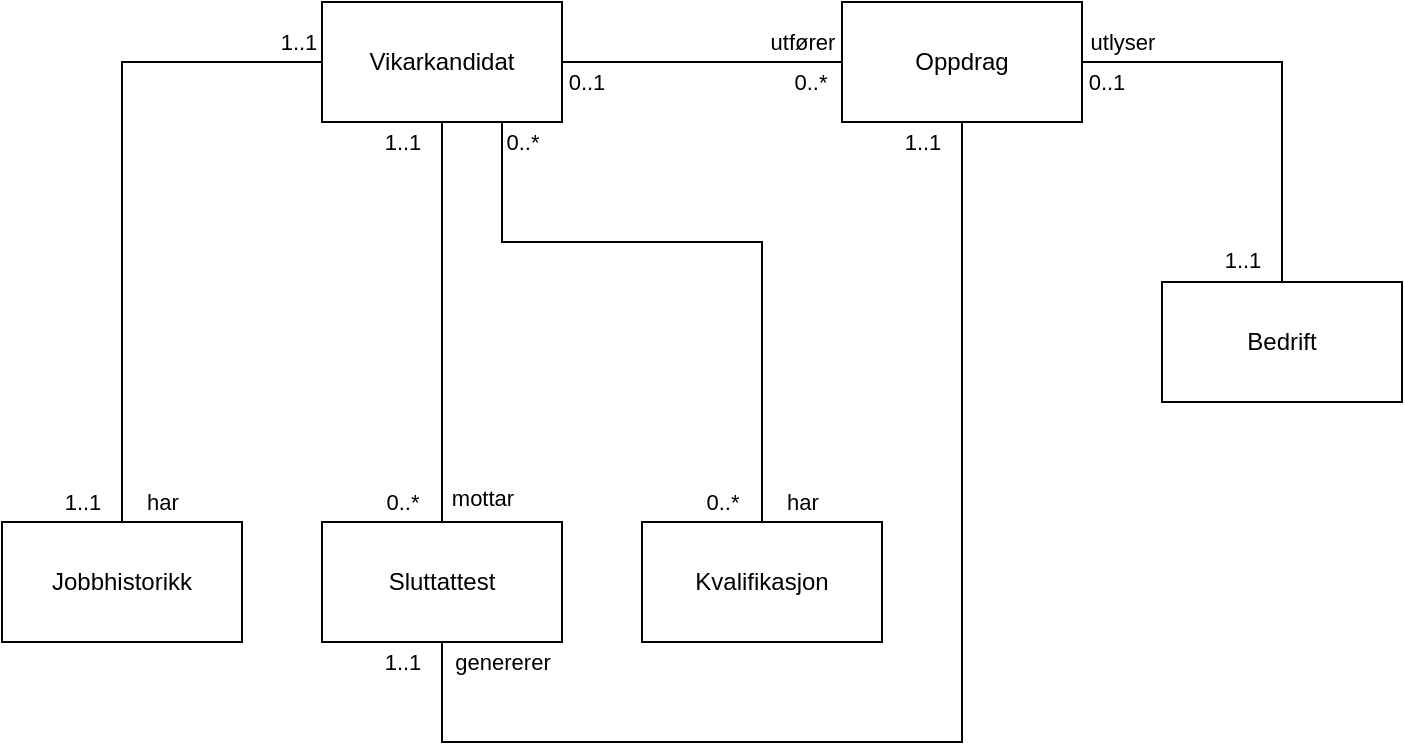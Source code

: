 <mxfile version="22.0.3" type="device">
  <diagram name="Page-1" id="MDU4zzkmZFwZaLuamZVd">
    <mxGraphModel dx="1314" dy="924" grid="1" gridSize="10" guides="1" tooltips="1" connect="1" arrows="1" fold="1" page="1" pageScale="1" pageWidth="827" pageHeight="1169" math="0" shadow="0">
      <root>
        <mxCell id="0" />
        <mxCell id="1" parent="0" />
        <mxCell id="E-XLUzfwLiWo2k8OuGa1-10" style="edgeStyle=orthogonalEdgeStyle;rounded=0;orthogonalLoop=1;jettySize=auto;html=1;entryX=0.5;entryY=0;entryDx=0;entryDy=0;endArrow=none;endFill=0;" edge="1" parent="1" source="E-XLUzfwLiWo2k8OuGa1-1" target="E-XLUzfwLiWo2k8OuGa1-3">
          <mxGeometry relative="1" as="geometry" />
        </mxCell>
        <mxCell id="E-XLUzfwLiWo2k8OuGa1-33" value="0..*" style="edgeLabel;html=1;align=center;verticalAlign=middle;resizable=0;points=[];" vertex="1" connectable="0" parent="E-XLUzfwLiWo2k8OuGa1-10">
          <mxGeometry x="0.82" y="4" relative="1" as="geometry">
            <mxPoint x="-24" y="8" as="offset" />
          </mxGeometry>
        </mxCell>
        <mxCell id="E-XLUzfwLiWo2k8OuGa1-34" value="mottar" style="edgeLabel;html=1;align=center;verticalAlign=middle;resizable=0;points=[];" vertex="1" connectable="0" parent="E-XLUzfwLiWo2k8OuGa1-10">
          <mxGeometry x="0.88" y="-1" relative="1" as="geometry">
            <mxPoint x="21" as="offset" />
          </mxGeometry>
        </mxCell>
        <mxCell id="E-XLUzfwLiWo2k8OuGa1-35" value="1..1" style="edgeLabel;html=1;align=center;verticalAlign=middle;resizable=0;points=[];" vertex="1" connectable="0" parent="E-XLUzfwLiWo2k8OuGa1-10">
          <mxGeometry x="-0.79" y="-3" relative="1" as="geometry">
            <mxPoint x="-17" y="-11" as="offset" />
          </mxGeometry>
        </mxCell>
        <mxCell id="E-XLUzfwLiWo2k8OuGa1-11" style="edgeStyle=orthogonalEdgeStyle;rounded=0;orthogonalLoop=1;jettySize=auto;html=1;entryX=0;entryY=0.5;entryDx=0;entryDy=0;endArrow=none;endFill=0;" edge="1" parent="1" source="E-XLUzfwLiWo2k8OuGa1-1" target="E-XLUzfwLiWo2k8OuGa1-4">
          <mxGeometry relative="1" as="geometry" />
        </mxCell>
        <mxCell id="E-XLUzfwLiWo2k8OuGa1-22" value="0..1" style="edgeLabel;html=1;align=center;verticalAlign=middle;resizable=0;points=[];" vertex="1" connectable="0" parent="E-XLUzfwLiWo2k8OuGa1-11">
          <mxGeometry x="-0.829" relative="1" as="geometry">
            <mxPoint y="10" as="offset" />
          </mxGeometry>
        </mxCell>
        <mxCell id="E-XLUzfwLiWo2k8OuGa1-23" value="0..*" style="edgeLabel;html=1;align=center;verticalAlign=middle;resizable=0;points=[];" vertex="1" connectable="0" parent="E-XLUzfwLiWo2k8OuGa1-11">
          <mxGeometry x="0.7" y="-1" relative="1" as="geometry">
            <mxPoint x="5" y="9" as="offset" />
          </mxGeometry>
        </mxCell>
        <mxCell id="E-XLUzfwLiWo2k8OuGa1-24" value="utfører" style="edgeLabel;html=1;align=center;verticalAlign=middle;resizable=0;points=[];" vertex="1" connectable="0" parent="E-XLUzfwLiWo2k8OuGa1-11">
          <mxGeometry x="0.743" y="3" relative="1" as="geometry">
            <mxPoint x="-2" y="-7" as="offset" />
          </mxGeometry>
        </mxCell>
        <mxCell id="E-XLUzfwLiWo2k8OuGa1-12" style="edgeStyle=orthogonalEdgeStyle;rounded=0;orthogonalLoop=1;jettySize=auto;html=1;entryX=0.5;entryY=0;entryDx=0;entryDy=0;exitX=0.75;exitY=1;exitDx=0;exitDy=0;endArrow=none;endFill=0;" edge="1" parent="1" source="E-XLUzfwLiWo2k8OuGa1-1" target="E-XLUzfwLiWo2k8OuGa1-6">
          <mxGeometry relative="1" as="geometry">
            <Array as="points">
              <mxPoint x="260" y="260" />
              <mxPoint x="390" y="260" />
            </Array>
          </mxGeometry>
        </mxCell>
        <mxCell id="E-XLUzfwLiWo2k8OuGa1-29" value="0..*" style="edgeLabel;html=1;align=center;verticalAlign=middle;resizable=0;points=[];" vertex="1" connectable="0" parent="E-XLUzfwLiWo2k8OuGa1-12">
          <mxGeometry x="0.867" y="2" relative="1" as="geometry">
            <mxPoint x="-22" y="12" as="offset" />
          </mxGeometry>
        </mxCell>
        <mxCell id="E-XLUzfwLiWo2k8OuGa1-30" value="har" style="edgeLabel;html=1;align=center;verticalAlign=middle;resizable=0;points=[];" vertex="1" connectable="0" parent="E-XLUzfwLiWo2k8OuGa1-12">
          <mxGeometry x="0.921" y="3" relative="1" as="geometry">
            <mxPoint x="17" y="3" as="offset" />
          </mxGeometry>
        </mxCell>
        <mxCell id="E-XLUzfwLiWo2k8OuGa1-31" value="0..*" style="edgeLabel;html=1;align=center;verticalAlign=middle;resizable=0;points=[];" vertex="1" connectable="0" parent="E-XLUzfwLiWo2k8OuGa1-12">
          <mxGeometry x="-0.921" y="2" relative="1" as="geometry">
            <mxPoint x="8" y="-3" as="offset" />
          </mxGeometry>
        </mxCell>
        <mxCell id="E-XLUzfwLiWo2k8OuGa1-1" value="Vikarkandidat" style="rounded=0;whiteSpace=wrap;html=1;" vertex="1" parent="1">
          <mxGeometry x="170" y="140" width="120" height="60" as="geometry" />
        </mxCell>
        <mxCell id="E-XLUzfwLiWo2k8OuGa1-3" value="Sluttattest" style="rounded=0;whiteSpace=wrap;html=1;" vertex="1" parent="1">
          <mxGeometry x="170" y="400" width="120" height="60" as="geometry" />
        </mxCell>
        <mxCell id="E-XLUzfwLiWo2k8OuGa1-15" style="edgeStyle=orthogonalEdgeStyle;rounded=0;orthogonalLoop=1;jettySize=auto;html=1;entryX=0.5;entryY=1;entryDx=0;entryDy=0;endArrow=none;endFill=0;" edge="1" parent="1" source="E-XLUzfwLiWo2k8OuGa1-4" target="E-XLUzfwLiWo2k8OuGa1-3">
          <mxGeometry relative="1" as="geometry">
            <Array as="points">
              <mxPoint x="490" y="510" />
              <mxPoint x="230" y="510" />
            </Array>
          </mxGeometry>
        </mxCell>
        <mxCell id="E-XLUzfwLiWo2k8OuGa1-18" value="1..1" style="edgeLabel;html=1;align=center;verticalAlign=middle;resizable=0;points=[];" vertex="1" connectable="0" parent="E-XLUzfwLiWo2k8OuGa1-15">
          <mxGeometry x="0.865" y="-1" relative="1" as="geometry">
            <mxPoint x="-21" y="-32" as="offset" />
          </mxGeometry>
        </mxCell>
        <mxCell id="E-XLUzfwLiWo2k8OuGa1-19" value="1..1" style="edgeLabel;html=1;align=center;verticalAlign=middle;resizable=0;points=[];" vertex="1" connectable="0" parent="E-XLUzfwLiWo2k8OuGa1-15">
          <mxGeometry x="-0.935" y="-2" relative="1" as="geometry">
            <mxPoint x="-18" y="-10" as="offset" />
          </mxGeometry>
        </mxCell>
        <mxCell id="E-XLUzfwLiWo2k8OuGa1-28" value="genererer" style="edgeLabel;html=1;align=center;verticalAlign=middle;resizable=0;points=[];" vertex="1" connectable="0" parent="E-XLUzfwLiWo2k8OuGa1-15">
          <mxGeometry x="0.952" y="-3" relative="1" as="geometry">
            <mxPoint x="27" y="-5" as="offset" />
          </mxGeometry>
        </mxCell>
        <mxCell id="E-XLUzfwLiWo2k8OuGa1-4" value="Oppdrag" style="rounded=0;whiteSpace=wrap;html=1;" vertex="1" parent="1">
          <mxGeometry x="430" y="140" width="120" height="60" as="geometry" />
        </mxCell>
        <mxCell id="E-XLUzfwLiWo2k8OuGa1-5" value="Jobbhistorikk" style="rounded=0;whiteSpace=wrap;html=1;" vertex="1" parent="1">
          <mxGeometry x="10" y="400" width="120" height="60" as="geometry" />
        </mxCell>
        <mxCell id="E-XLUzfwLiWo2k8OuGa1-6" value="Kvalifikasjon" style="rounded=0;whiteSpace=wrap;html=1;" vertex="1" parent="1">
          <mxGeometry x="330" y="400" width="120" height="60" as="geometry" />
        </mxCell>
        <mxCell id="E-XLUzfwLiWo2k8OuGa1-13" style="edgeStyle=orthogonalEdgeStyle;rounded=0;orthogonalLoop=1;jettySize=auto;html=1;entryX=1;entryY=0.5;entryDx=0;entryDy=0;exitX=0.5;exitY=0;exitDx=0;exitDy=0;endArrow=none;endFill=0;" edge="1" parent="1" source="E-XLUzfwLiWo2k8OuGa1-7" target="E-XLUzfwLiWo2k8OuGa1-4">
          <mxGeometry relative="1" as="geometry" />
        </mxCell>
        <mxCell id="E-XLUzfwLiWo2k8OuGa1-20" value="0..1" style="edgeLabel;html=1;align=center;verticalAlign=middle;resizable=0;points=[];" vertex="1" connectable="0" parent="E-XLUzfwLiWo2k8OuGa1-13">
          <mxGeometry x="0.886" y="-2" relative="1" as="geometry">
            <mxPoint y="12" as="offset" />
          </mxGeometry>
        </mxCell>
        <mxCell id="E-XLUzfwLiWo2k8OuGa1-21" value="1..1" style="edgeLabel;html=1;align=center;verticalAlign=middle;resizable=0;points=[];" vertex="1" connectable="0" parent="E-XLUzfwLiWo2k8OuGa1-13">
          <mxGeometry x="-0.895" relative="1" as="geometry">
            <mxPoint x="-20" as="offset" />
          </mxGeometry>
        </mxCell>
        <mxCell id="E-XLUzfwLiWo2k8OuGa1-27" value="utlyser" style="edgeLabel;html=1;align=center;verticalAlign=middle;resizable=0;points=[];" vertex="1" connectable="0" parent="E-XLUzfwLiWo2k8OuGa1-13">
          <mxGeometry x="0.876" y="-2" relative="1" as="geometry">
            <mxPoint x="7" y="-8" as="offset" />
          </mxGeometry>
        </mxCell>
        <mxCell id="E-XLUzfwLiWo2k8OuGa1-7" value="Bedrift" style="rounded=0;whiteSpace=wrap;html=1;" vertex="1" parent="1">
          <mxGeometry x="590" y="280" width="120" height="60" as="geometry" />
        </mxCell>
        <mxCell id="E-XLUzfwLiWo2k8OuGa1-9" style="edgeStyle=orthogonalEdgeStyle;rounded=0;orthogonalLoop=1;jettySize=auto;html=1;entryX=0.5;entryY=0;entryDx=0;entryDy=0;endArrow=none;endFill=0;" edge="1" parent="1" source="E-XLUzfwLiWo2k8OuGa1-1" target="E-XLUzfwLiWo2k8OuGa1-5">
          <mxGeometry relative="1" as="geometry" />
        </mxCell>
        <mxCell id="E-XLUzfwLiWo2k8OuGa1-16" value="1..1" style="edgeLabel;html=1;align=center;verticalAlign=middle;resizable=0;points=[];" vertex="1" connectable="0" parent="E-XLUzfwLiWo2k8OuGa1-9">
          <mxGeometry x="0.806" y="1" relative="1" as="geometry">
            <mxPoint x="-21" y="22" as="offset" />
          </mxGeometry>
        </mxCell>
        <mxCell id="E-XLUzfwLiWo2k8OuGa1-17" value="1..1" style="edgeLabel;html=1;align=center;verticalAlign=middle;resizable=0;points=[];" vertex="1" connectable="0" parent="E-XLUzfwLiWo2k8OuGa1-9">
          <mxGeometry x="-0.927" y="-4" relative="1" as="geometry">
            <mxPoint y="-6" as="offset" />
          </mxGeometry>
        </mxCell>
        <mxCell id="E-XLUzfwLiWo2k8OuGa1-26" value="har" style="edgeLabel;html=1;align=center;verticalAlign=middle;resizable=0;points=[];" vertex="1" connectable="0" parent="E-XLUzfwLiWo2k8OuGa1-9">
          <mxGeometry x="0.83" y="2" relative="1" as="geometry">
            <mxPoint x="18" y="18" as="offset" />
          </mxGeometry>
        </mxCell>
      </root>
    </mxGraphModel>
  </diagram>
</mxfile>
